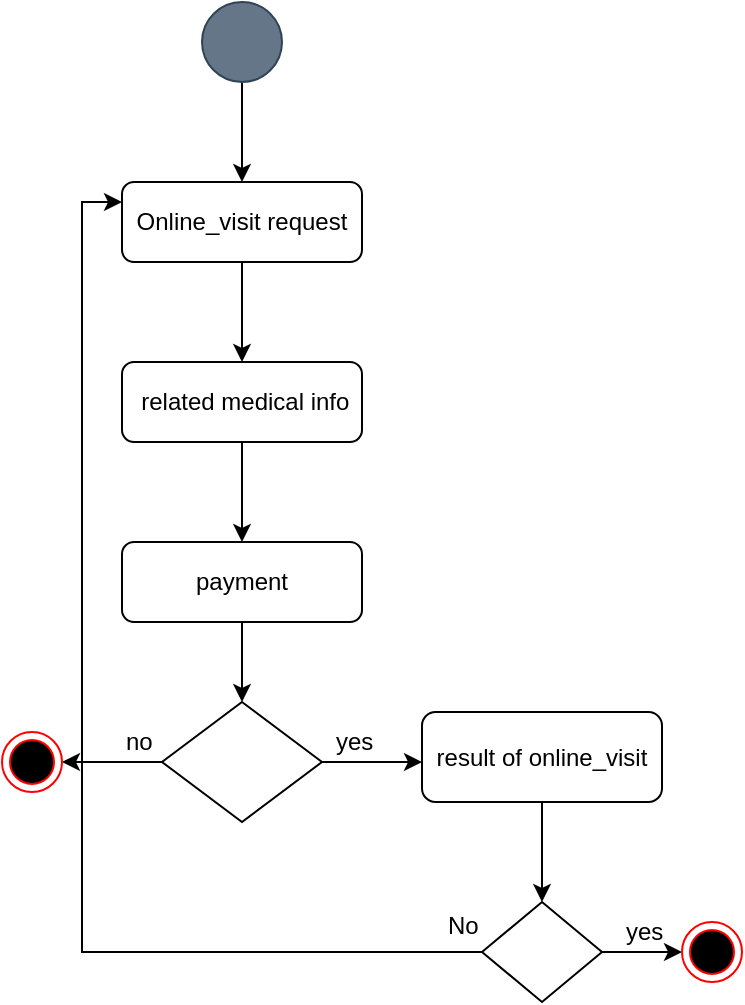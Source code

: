 <mxfile version="12.2.3" type="device" pages="1"><diagram id="Burita3ES7IWhSZbAdjs" name="Page-1"><mxGraphModel dx="768" dy="406" grid="1" gridSize="10" guides="1" tooltips="1" connect="1" arrows="1" fold="1" page="1" pageScale="1" pageWidth="850" pageHeight="1100" math="0" shadow="0"><root><mxCell id="0"/><mxCell id="1" parent="0"/><mxCell id="W3isbpbuS11BZNnkQiK3-3" value="" style="edgeStyle=orthogonalEdgeStyle;rounded=0;orthogonalLoop=1;jettySize=auto;html=1;" parent="1" source="W3isbpbuS11BZNnkQiK3-1" edge="1"><mxGeometry relative="1" as="geometry"><mxPoint x="340" y="140" as="targetPoint"/></mxGeometry></mxCell><mxCell id="W3isbpbuS11BZNnkQiK3-1" value="" style="ellipse;whiteSpace=wrap;html=1;aspect=fixed;fillColor=#647687;strokeColor=#314354;fontColor=#ffffff;" parent="1" vertex="1"><mxGeometry x="320" y="50" width="40" height="40" as="geometry"/></mxCell><mxCell id="W3isbpbuS11BZNnkQiK3-6" value="" style="edgeStyle=orthogonalEdgeStyle;rounded=0;orthogonalLoop=1;jettySize=auto;html=1;" parent="1" source="W3isbpbuS11BZNnkQiK3-4" edge="1"><mxGeometry relative="1" as="geometry"><mxPoint x="340" y="230" as="targetPoint"/></mxGeometry></mxCell><mxCell id="W3isbpbuS11BZNnkQiK3-4" value="Online_visit request" style="rounded=1;whiteSpace=wrap;html=1;" parent="1" vertex="1"><mxGeometry x="280" y="140" width="120" height="40" as="geometry"/></mxCell><mxCell id="W3isbpbuS11BZNnkQiK3-8" value="" style="edgeStyle=orthogonalEdgeStyle;rounded=0;orthogonalLoop=1;jettySize=auto;html=1;" parent="1" source="W3isbpbuS11BZNnkQiK3-5" edge="1"><mxGeometry relative="1" as="geometry"><mxPoint x="340" y="320" as="targetPoint"/></mxGeometry></mxCell><mxCell id="W3isbpbuS11BZNnkQiK3-5" value="&amp;nbsp;related medical info" style="rounded=1;whiteSpace=wrap;html=1;" parent="1" vertex="1"><mxGeometry x="280" y="230" width="120" height="40" as="geometry"/></mxCell><mxCell id="W3isbpbuS11BZNnkQiK3-20" value="" style="edgeStyle=orthogonalEdgeStyle;rounded=0;orthogonalLoop=1;jettySize=auto;html=1;" parent="1" source="W3isbpbuS11BZNnkQiK3-9" edge="1"><mxGeometry relative="1" as="geometry"><mxPoint x="430" y="430" as="targetPoint"/></mxGeometry></mxCell><mxCell id="W3isbpbuS11BZNnkQiK3-22" value="" style="edgeStyle=orthogonalEdgeStyle;rounded=0;orthogonalLoop=1;jettySize=auto;html=1;" parent="1" source="W3isbpbuS11BZNnkQiK3-9" edge="1"><mxGeometry relative="1" as="geometry"><mxPoint x="250" y="430" as="targetPoint"/></mxGeometry></mxCell><mxCell id="W3isbpbuS11BZNnkQiK3-9" value="" style="rhombus;whiteSpace=wrap;html=1;" parent="1" vertex="1"><mxGeometry x="300" y="400" width="80" height="60" as="geometry"/></mxCell><mxCell id="W3isbpbuS11BZNnkQiK3-18" value="" style="edgeStyle=orthogonalEdgeStyle;rounded=0;orthogonalLoop=1;jettySize=auto;html=1;" parent="1" source="W3isbpbuS11BZNnkQiK3-17" edge="1"><mxGeometry relative="1" as="geometry"><mxPoint x="340" y="400" as="targetPoint"/></mxGeometry></mxCell><mxCell id="W3isbpbuS11BZNnkQiK3-17" value="payment" style="rounded=1;whiteSpace=wrap;html=1;" parent="1" vertex="1"><mxGeometry x="280" y="320" width="120" height="40" as="geometry"/></mxCell><mxCell id="W3isbpbuS11BZNnkQiK3-23" value="yes" style="text;html=1;resizable=0;points=[];autosize=1;align=left;verticalAlign=top;spacingTop=-4;" parent="1" vertex="1"><mxGeometry x="385" y="410" width="30" height="20" as="geometry"/></mxCell><mxCell id="W3isbpbuS11BZNnkQiK3-24" value="no" style="text;html=1;resizable=0;points=[];autosize=1;align=left;verticalAlign=top;spacingTop=-4;" parent="1" vertex="1"><mxGeometry x="280" y="410" width="30" height="20" as="geometry"/></mxCell><mxCell id="W3isbpbuS11BZNnkQiK3-28" value="" style="edgeStyle=orthogonalEdgeStyle;rounded=0;orthogonalLoop=1;jettySize=auto;html=1;" parent="1" source="W3isbpbuS11BZNnkQiK3-25" edge="1"><mxGeometry relative="1" as="geometry"><mxPoint x="490" y="500" as="targetPoint"/></mxGeometry></mxCell><mxCell id="W3isbpbuS11BZNnkQiK3-25" value="result of online_visit" style="rounded=1;whiteSpace=wrap;html=1;" parent="1" vertex="1"><mxGeometry x="430" y="405" width="120" height="45" as="geometry"/></mxCell><mxCell id="W3isbpbuS11BZNnkQiK3-26" value="" style="ellipse;html=1;shape=endState;fillColor=#000000;strokeColor=#ff0000;" parent="1" vertex="1"><mxGeometry x="220" y="415" width="30" height="30" as="geometry"/></mxCell><mxCell id="W3isbpbuS11BZNnkQiK3-38" value="" style="edgeStyle=orthogonalEdgeStyle;rounded=0;orthogonalLoop=1;jettySize=auto;html=1;" parent="1" source="W3isbpbuS11BZNnkQiK3-29" edge="1"><mxGeometry relative="1" as="geometry"><mxPoint x="560" y="525" as="targetPoint"/></mxGeometry></mxCell><mxCell id="W3isbpbuS11BZNnkQiK3-49" value="" style="edgeStyle=orthogonalEdgeStyle;rounded=0;orthogonalLoop=1;jettySize=auto;html=1;entryX=0;entryY=0.25;entryDx=0;entryDy=0;" parent="1" source="W3isbpbuS11BZNnkQiK3-29" target="W3isbpbuS11BZNnkQiK3-4" edge="1"><mxGeometry relative="1" as="geometry"><mxPoint x="380" y="525" as="targetPoint"/></mxGeometry></mxCell><mxCell id="W3isbpbuS11BZNnkQiK3-29" value="" style="rhombus;whiteSpace=wrap;html=1;" parent="1" vertex="1"><mxGeometry x="460" y="500" width="60" height="50" as="geometry"/></mxCell><mxCell id="W3isbpbuS11BZNnkQiK3-39" value="yes" style="text;html=1;resizable=0;points=[];autosize=1;align=left;verticalAlign=top;spacingTop=-4;" parent="1" vertex="1"><mxGeometry x="530" y="505" width="30" height="20" as="geometry"/></mxCell><mxCell id="W3isbpbuS11BZNnkQiK3-42" value="" style="ellipse;html=1;shape=endState;fillColor=#000000;strokeColor=#ff0000;" parent="1" vertex="1"><mxGeometry x="560" y="510" width="30" height="30" as="geometry"/></mxCell><mxCell id="W3isbpbuS11BZNnkQiK3-45" value="No" style="text;html=1;resizable=0;points=[];autosize=1;align=left;verticalAlign=top;spacingTop=-4;" parent="1" vertex="1"><mxGeometry x="441" y="502" width="30" height="20" as="geometry"/></mxCell></root></mxGraphModel></diagram></mxfile>
